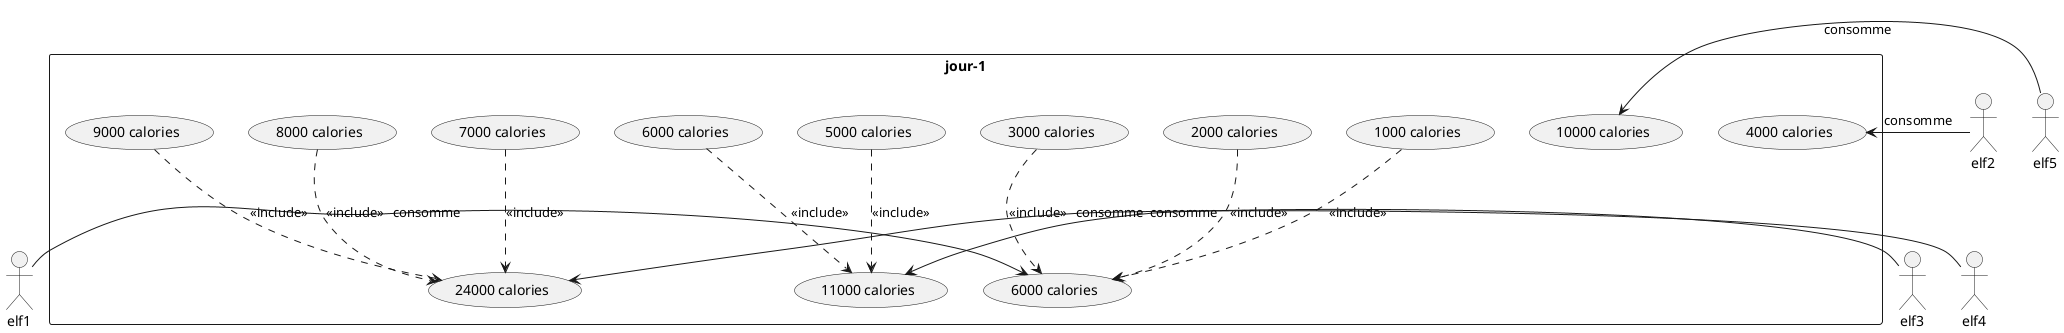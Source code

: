 @startuml cas d'utilisation jour-1
/' Création des acteurs '/
actor elf1 as E1
actor elf2 as E2
actor elf3 as E3
actor elf4 as E4
actor elf5 as E5
/' Création d'un cas d'utilisation : jour-1 '/
rectangle jour-1 {
    /' sommes portées par les elfs '/
    (6000 calories) as elf1_calories
    (11000 calories) as elf3_calories
    (24000 calories) as elf4_calories
    (10000 calories) as elf5_calories

    /' répartition des sommes portées par les elfs '/
    (1000 calories) as elf1_calories_comp_1
    (2000 calories) as elf1_calories_comp_2
    (3000 calories) as elf1_calories_comp_3
    (4000 calories) as elf2_calories
    (5000 calories) as elf3_calories_comp_1
    (6000 calories) as elf3_calories_comp_2
    (7000 calories) as elf4_calories_comp_1
    (8000 calories) as elf4_calories_comp_2
    (9000 calories) as elf4_calories_comp_3

    E1 -> elf1_calories : consomme
    elf1_calories_comp_1 ..> elf1_calories : <<include>>
    elf1_calories_comp_2 ..> elf1_calories : <<include>>
    elf1_calories_comp_3 ..> elf1_calories : <<include>>
    
    /' elf2 consomme seulement  '/
    E2 -> elf2_calories : consomme

    E3 -> elf3_calories : consomme
    elf3_calories_comp_1 ..> elf3_calories : <<include>>
    elf3_calories_comp_2 ..> elf3_calories : <<include>>

    E4 -> elf4_calories : consomme
    elf4_calories_comp_1 ..> elf4_calories : <<include>>
    elf4_calories_comp_2 ..> elf4_calories : <<include>>
    elf4_calories_comp_3 ..> elf4_calories : <<include>>

    /' elf5 consomme seulement  '/
    E5 -> elf5_calories : consomme
}
@enduml